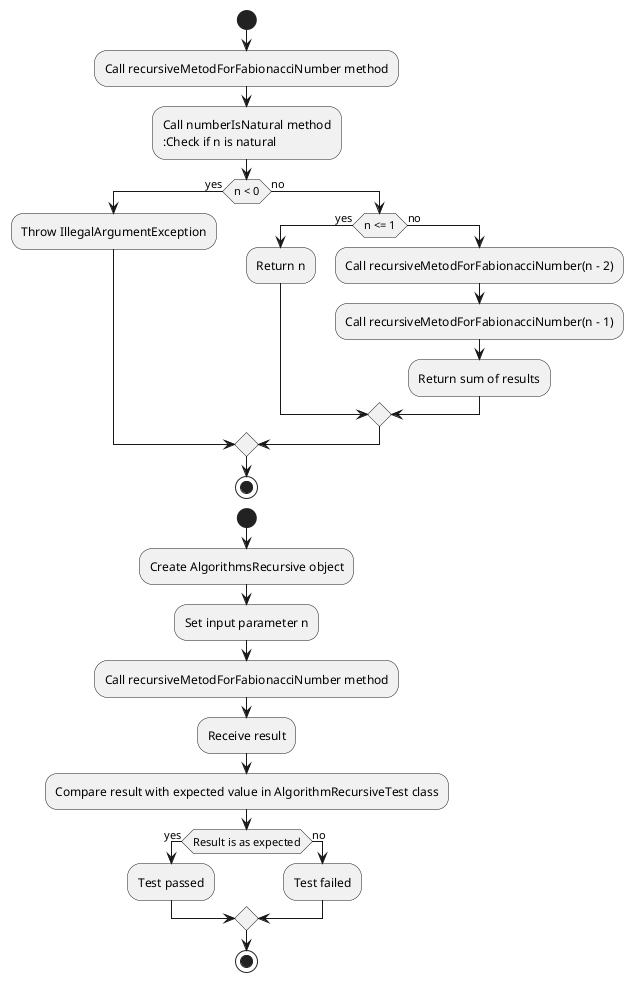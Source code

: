 
@startuml

start
:Call recursiveMetodForFabionacciNumber method;
:Call numberIsNatural method
:Check if n is natural;
if (n < 0) then (yes)
  :Throw IllegalArgumentException;
else (no)
  if (n <= 1) then (yes)
    :Return n;
  else (no)
    :Call recursiveMetodForFabionacciNumber(n - 2);
    :Call recursiveMetodForFabionacciNumber(n - 1);
    :Return sum of results;
  endif
endif
stop
start
:Create AlgorithmsRecursive object;
:Set input parameter n;
:Call recursiveMetodForFabionacciNumber method;
:Receive result;
:Compare result with expected value in AlgorithmRecursiveTest class;
if (Result is as expected) then (yes)
  :Test passed;
else (no)
  :Test failed;
endif
stop

@enduml